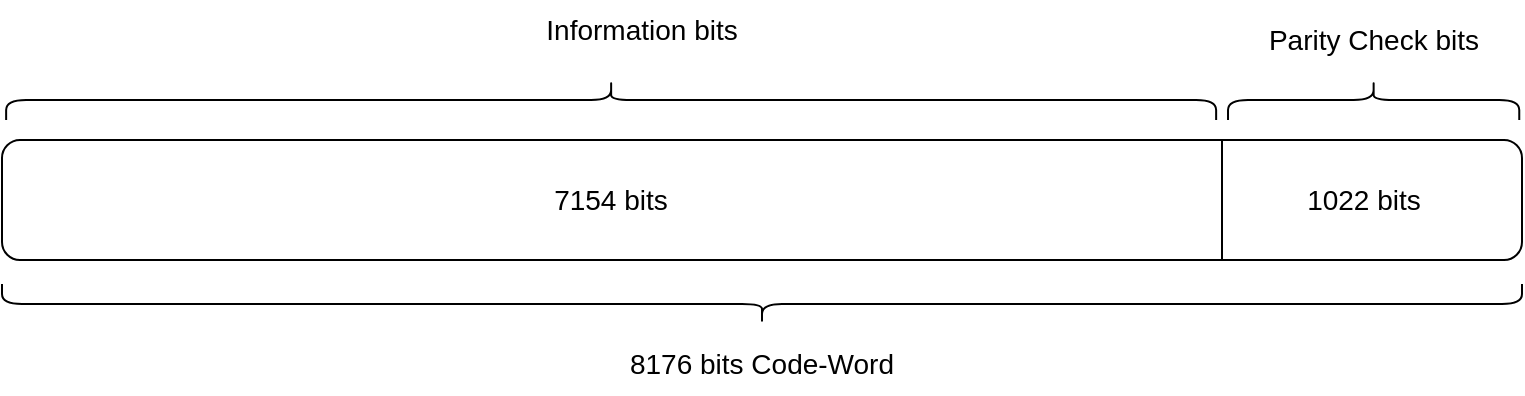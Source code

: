 <mxfile version="28.0.6">
  <diagram name="Page-1" id="k-NbTbkaRDDMrZovh-FK">
    <mxGraphModel dx="96" dy="-518" grid="1" gridSize="10" guides="1" tooltips="1" connect="1" arrows="1" fold="1" page="1" pageScale="1" pageWidth="850" pageHeight="190" background="none" math="0" shadow="0">
      <root>
        <mxCell id="0" />
        <mxCell id="1" parent="0" />
        <mxCell id="oVduiVQcoNZQnrRohAAR-1" value="" style="rounded=1;whiteSpace=wrap;html=1;" parent="1" vertex="1">
          <mxGeometry x="40" y="760" width="760" height="60" as="geometry" />
        </mxCell>
        <mxCell id="oVduiVQcoNZQnrRohAAR-3" value="" style="endArrow=none;html=1;rounded=0;entryX=0.075;entryY=0.07;entryDx=0;entryDy=0;entryPerimeter=0;exitX=0.075;exitY=0.937;exitDx=0;exitDy=0;exitPerimeter=0;" parent="1" edge="1">
          <mxGeometry width="50" height="50" relative="1" as="geometry">
            <mxPoint x="650" y="816" as="sourcePoint" />
            <mxPoint x="650" y="764" as="targetPoint" />
            <Array as="points">
              <mxPoint x="650" y="820" />
              <mxPoint x="650" y="760" />
            </Array>
          </mxGeometry>
        </mxCell>
        <mxCell id="oVduiVQcoNZQnrRohAAR-5" value="" style="shape=curlyBracket;whiteSpace=wrap;html=1;rounded=1;flipH=1;labelPosition=right;verticalLabelPosition=middle;align=left;verticalAlign=middle;rotation=-90;" parent="1" vertex="1">
          <mxGeometry x="334.57" y="437.5" width="20" height="605" as="geometry" />
        </mxCell>
        <mxCell id="oVduiVQcoNZQnrRohAAR-6" value="" style="shape=curlyBracket;whiteSpace=wrap;html=1;rounded=1;flipH=1;labelPosition=right;verticalLabelPosition=middle;align=left;verticalAlign=middle;rotation=-90;" parent="1" vertex="1">
          <mxGeometry x="715.82" y="667.2" width="20" height="145.62" as="geometry" />
        </mxCell>
        <mxCell id="oVduiVQcoNZQnrRohAAR-8" value="&lt;font style=&quot;font-size: 14px;&quot;&gt;1022 bits&lt;/font&gt;" style="text;html=1;align=center;verticalAlign=middle;whiteSpace=wrap;rounded=0;" parent="1" vertex="1">
          <mxGeometry x="690" y="775" width="62.48" height="30" as="geometry" />
        </mxCell>
        <mxCell id="oVduiVQcoNZQnrRohAAR-9" value="&lt;font style=&quot;font-size: 14px;&quot;&gt;7154 bits&lt;/font&gt;" style="text;html=1;align=center;verticalAlign=middle;whiteSpace=wrap;rounded=0;" parent="1" vertex="1">
          <mxGeometry x="310.99" y="775" width="67.16" height="30" as="geometry" />
        </mxCell>
        <mxCell id="oVduiVQcoNZQnrRohAAR-10" value="&lt;font style=&quot;font-size: 14px;&quot;&gt;Parity Check bits&lt;/font&gt;" style="text;html=1;align=center;verticalAlign=middle;whiteSpace=wrap;rounded=0;" parent="1" vertex="1">
          <mxGeometry x="652.91" y="695" width="145.82" height="30" as="geometry" />
        </mxCell>
        <mxCell id="oVduiVQcoNZQnrRohAAR-11" value="&lt;font style=&quot;font-size: 14px;&quot;&gt;Information bits&lt;/font&gt;" style="text;html=1;align=center;verticalAlign=middle;whiteSpace=wrap;rounded=0;" parent="1" vertex="1">
          <mxGeometry x="286.59" y="690" width="145.82" height="30" as="geometry" />
        </mxCell>
        <mxCell id="oVduiVQcoNZQnrRohAAR-15" value="" style="shape=curlyBracket;whiteSpace=wrap;html=1;rounded=1;flipH=1;labelPosition=right;verticalLabelPosition=middle;align=left;verticalAlign=middle;rotation=90;" parent="1" vertex="1">
          <mxGeometry x="410" y="462" width="20" height="760" as="geometry" />
        </mxCell>
        <mxCell id="oVduiVQcoNZQnrRohAAR-16" value="&lt;font style=&quot;font-size: 14px;&quot;&gt;8176 bits Code-Word&lt;/font&gt;" style="text;html=1;align=center;verticalAlign=middle;whiteSpace=wrap;rounded=0;" parent="1" vertex="1">
          <mxGeometry x="347.09" y="857" width="145.82" height="30" as="geometry" />
        </mxCell>
      </root>
    </mxGraphModel>
  </diagram>
</mxfile>
